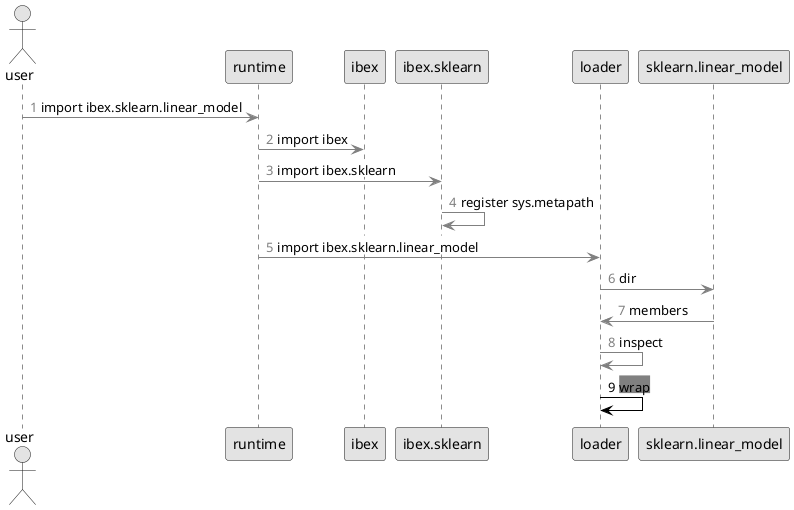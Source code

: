 @startuml

skinparam monochrome true
skinparam shadowing false

actor user

autonumber 1 "<font color=grey>"
user -[#grey]> runtime: <back:white>import ibex.sklearn.linear_model</back>
autonumber 2 "<font color=grey>"
runtime -[#grey]> ibex: <back:white>import ibex</back>
autonumber 3 "<font color=grey>"
runtime -[#grey]> ibex.sklearn: <back:white>import ibex.sklearn</back>
autonumber 4 "<font color=grey>"
ibex.sklearn -[#grey]> ibex.sklearn: <back:white>register sys.metapath</back>
autonumber 5 "<font color=grey>"
runtime -[#grey]> loader: <back:white>import ibex.sklearn.linear_model</back>
autonumber 6 "<font color=grey>"
loader -[#grey]> sklearn.linear_model: <back:white>dir</back>
autonumber 7 "<font color=grey>"
sklearn.linear_model -[#grey]> loader: <back:white>members</back>
autonumber 8 "<font color=grey>"
loader -[#grey]> loader: <back:white>inspect</back>
autonumber 9 "<font color=black>"
loader -[#black]> loader: <back:grey>wrap</back>

@enduml